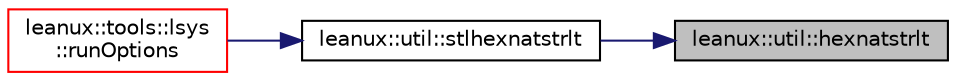 digraph "leanux::util::hexnatstrlt"
{
 // LATEX_PDF_SIZE
  bgcolor="transparent";
  edge [fontname="Helvetica",fontsize="10",labelfontname="Helvetica",labelfontsize="10"];
  node [fontname="Helvetica",fontsize="10",shape=record];
  rankdir="RL";
  Node1 [label="leanux::util::hexnatstrlt",height=0.2,width=0.4,color="black", fillcolor="grey75", style="filled", fontcolor="black",tooltip="STL natural less-than string compare."];
  Node1 -> Node2 [dir="back",color="midnightblue",fontsize="10",style="solid",fontname="Helvetica"];
  Node2 [label="leanux::util::stlhexnatstrlt",height=0.2,width=0.4,color="black",URL="$namespaceleanux_1_1util.html#a99a338bd02550dc25a08dfedd844e303",tooltip="STL natural less-than std::string compare, treating hex numbers as numbers."];
  Node2 -> Node3 [dir="back",color="midnightblue",fontsize="10",style="solid",fontname="Helvetica"];
  Node3 [label="leanux::tools::lsys\l::runOptions",height=0.2,width=0.4,color="red",URL="$namespaceleanux_1_1tools_1_1lsys.html#a33a75c6955dcd3ac89c9a6f86a0a1337",tooltip="Run based on options."];
}
